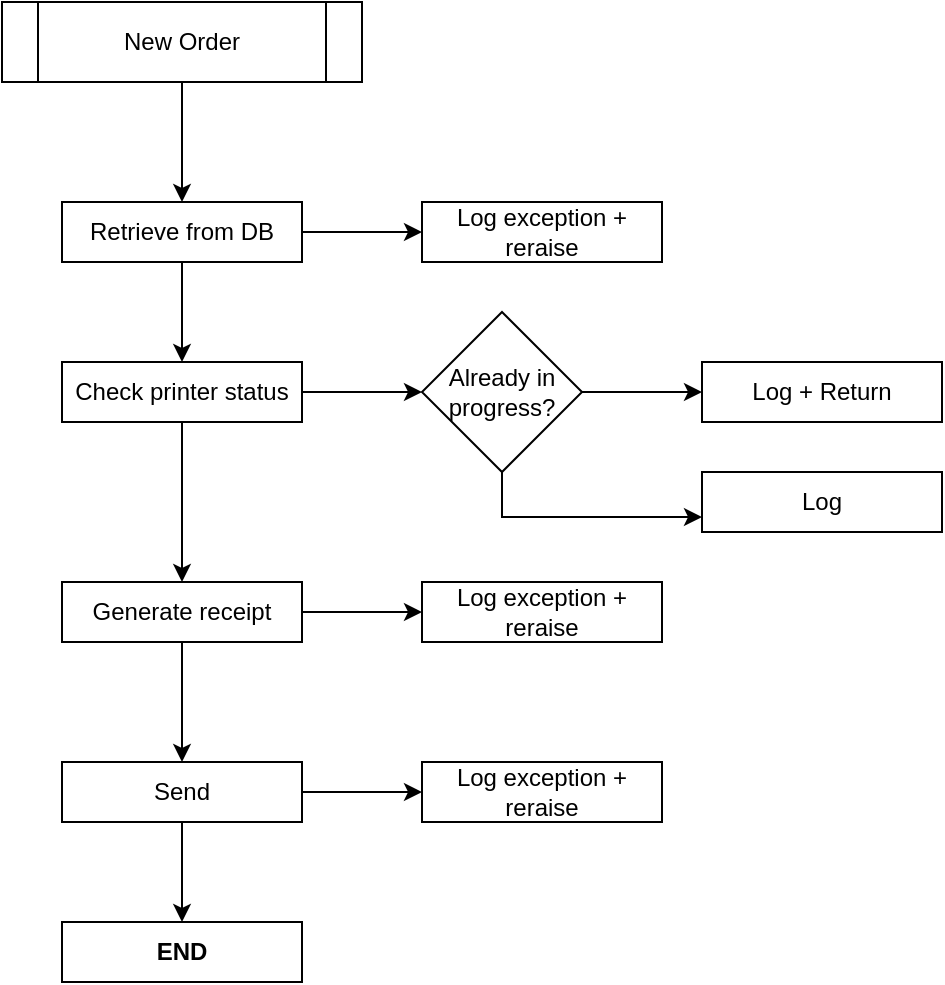 <mxfile>
    <diagram id="a6jHRDmLDqxZWjKXTV56" name="Page-1">
        <mxGraphModel dx="513" dy="563" grid="1" gridSize="10" guides="1" tooltips="1" connect="1" arrows="1" fold="1" page="1" pageScale="1" pageWidth="850" pageHeight="1100" math="0" shadow="0">
            <root>
                <mxCell id="0"/>
                <mxCell id="1" parent="0"/>
                <mxCell id="4" style="edgeStyle=orthogonalEdgeStyle;rounded=0;orthogonalLoop=1;jettySize=auto;html=1;entryX=0.5;entryY=0;entryDx=0;entryDy=0;" edge="1" parent="1" source="2" target="3">
                    <mxGeometry relative="1" as="geometry"/>
                </mxCell>
                <mxCell id="2" value="New Order" style="shape=process;whiteSpace=wrap;html=1;backgroundOutline=1;" parent="1" vertex="1">
                    <mxGeometry x="110" y="30" width="180" height="40" as="geometry"/>
                </mxCell>
                <mxCell id="8" value="" style="edgeStyle=orthogonalEdgeStyle;rounded=0;orthogonalLoop=1;jettySize=auto;html=1;" edge="1" parent="1" source="3" target="7">
                    <mxGeometry relative="1" as="geometry"/>
                </mxCell>
                <mxCell id="13" value="" style="edgeStyle=orthogonalEdgeStyle;rounded=0;orthogonalLoop=1;jettySize=auto;html=1;" edge="1" parent="1" source="3" target="12">
                    <mxGeometry relative="1" as="geometry"/>
                </mxCell>
                <mxCell id="3" value="Retrieve from DB" style="rounded=0;whiteSpace=wrap;html=1;" vertex="1" parent="1">
                    <mxGeometry x="140" y="130" width="120" height="30" as="geometry"/>
                </mxCell>
                <mxCell id="19" value="" style="edgeStyle=orthogonalEdgeStyle;rounded=0;orthogonalLoop=1;jettySize=auto;html=1;" edge="1" parent="1" source="7" target="18">
                    <mxGeometry relative="1" as="geometry"/>
                </mxCell>
                <mxCell id="23" value="" style="edgeStyle=orthogonalEdgeStyle;rounded=0;orthogonalLoop=1;jettySize=auto;html=1;" edge="1" parent="1" source="7" target="22">
                    <mxGeometry relative="1" as="geometry"/>
                </mxCell>
                <mxCell id="7" value="Check printer status" style="rounded=0;whiteSpace=wrap;html=1;" vertex="1" parent="1">
                    <mxGeometry x="140" y="210" width="120" height="30" as="geometry"/>
                </mxCell>
                <mxCell id="12" value="Log exception + reraise" style="rounded=0;whiteSpace=wrap;html=1;" vertex="1" parent="1">
                    <mxGeometry x="320" y="130" width="120" height="30" as="geometry"/>
                </mxCell>
                <mxCell id="21" value="" style="edgeStyle=orthogonalEdgeStyle;rounded=0;orthogonalLoop=1;jettySize=auto;html=1;" edge="1" parent="1" source="18" target="20">
                    <mxGeometry relative="1" as="geometry"/>
                </mxCell>
                <mxCell id="28" style="edgeStyle=orthogonalEdgeStyle;rounded=0;orthogonalLoop=1;jettySize=auto;html=1;entryX=0;entryY=0.75;entryDx=0;entryDy=0;" edge="1" parent="1" source="18" target="27">
                    <mxGeometry relative="1" as="geometry">
                        <Array as="points">
                            <mxPoint x="360" y="288"/>
                        </Array>
                    </mxGeometry>
                </mxCell>
                <mxCell id="18" value="Already in progress?" style="rhombus;whiteSpace=wrap;html=1;rounded=0;" vertex="1" parent="1">
                    <mxGeometry x="320" y="185" width="80" height="80" as="geometry"/>
                </mxCell>
                <mxCell id="20" value="Log + Return" style="whiteSpace=wrap;html=1;rounded=0;" vertex="1" parent="1">
                    <mxGeometry x="460" y="210" width="120" height="30" as="geometry"/>
                </mxCell>
                <mxCell id="25" value="" style="edgeStyle=orthogonalEdgeStyle;rounded=0;orthogonalLoop=1;jettySize=auto;html=1;" edge="1" parent="1" source="22" target="24">
                    <mxGeometry relative="1" as="geometry"/>
                </mxCell>
                <mxCell id="30" value="" style="edgeStyle=orthogonalEdgeStyle;rounded=0;orthogonalLoop=1;jettySize=auto;html=1;" edge="1" parent="1" source="22" target="29">
                    <mxGeometry relative="1" as="geometry"/>
                </mxCell>
                <mxCell id="22" value="Generate receipt" style="rounded=0;whiteSpace=wrap;html=1;" vertex="1" parent="1">
                    <mxGeometry x="140" y="320" width="120" height="30" as="geometry"/>
                </mxCell>
                <mxCell id="24" value="Log exception + reraise" style="rounded=0;whiteSpace=wrap;html=1;" vertex="1" parent="1">
                    <mxGeometry x="320" y="320" width="120" height="30" as="geometry"/>
                </mxCell>
                <mxCell id="27" value="Log" style="whiteSpace=wrap;html=1;rounded=0;" vertex="1" parent="1">
                    <mxGeometry x="460" y="265" width="120" height="30" as="geometry"/>
                </mxCell>
                <mxCell id="32" value="" style="edgeStyle=orthogonalEdgeStyle;rounded=0;orthogonalLoop=1;jettySize=auto;html=1;" edge="1" parent="1" source="29" target="31">
                    <mxGeometry relative="1" as="geometry"/>
                </mxCell>
                <mxCell id="34" value="" style="edgeStyle=orthogonalEdgeStyle;rounded=0;orthogonalLoop=1;jettySize=auto;html=1;" edge="1" parent="1" source="29" target="33">
                    <mxGeometry relative="1" as="geometry"/>
                </mxCell>
                <mxCell id="29" value="Send" style="rounded=0;whiteSpace=wrap;html=1;" vertex="1" parent="1">
                    <mxGeometry x="140" y="410" width="120" height="30" as="geometry"/>
                </mxCell>
                <mxCell id="31" value="Log exception + reraise" style="rounded=0;whiteSpace=wrap;html=1;" vertex="1" parent="1">
                    <mxGeometry x="320" y="410" width="120" height="30" as="geometry"/>
                </mxCell>
                <mxCell id="33" value="&lt;b&gt;END&lt;/b&gt;" style="rounded=0;whiteSpace=wrap;html=1;" vertex="1" parent="1">
                    <mxGeometry x="140" y="490" width="120" height="30" as="geometry"/>
                </mxCell>
            </root>
        </mxGraphModel>
    </diagram>
</mxfile>
